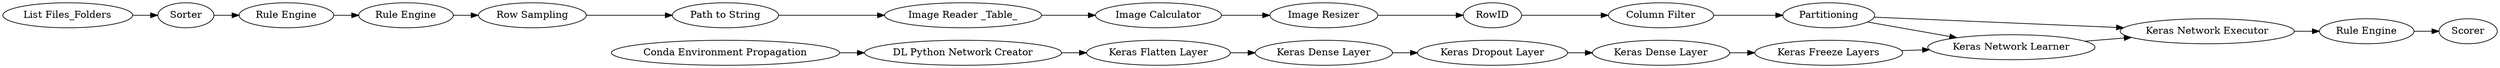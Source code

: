 digraph {
	"2611595939662785526_295" [label="Keras Network Learner"]
	"2611595939662785526_292" [label="Keras Dropout Layer"]
	"2611595939662785526_324" [label="Column Filter"]
	"-549496732106898405_285" [label="List Files_Folders"]
	"-549496732106898405_287" [label="Rule Engine"]
	"2611595939662785526_298" [label=Scorer]
	"2611595939662785526_291" [label="Keras Dense Layer"]
	"2611595939662785526_325" [label=Partitioning]
	"2611595939662785526_320" [label="Image Resizer"]
	"2611595939662785526_290" [label="Keras Freeze Layers"]
	"2611595939662785526_296" [label="Keras Network Executor"]
	"2611595939662785526_319" [label=RowID]
	"-549496732106898405_286" [label="Path to String"]
	"2611595939662785526_297" [label="Rule Engine"]
	"2611595939662785526_294" [label="Keras Flatten Layer"]
	"2611595939662785526_326" [label="Conda Environment Propagation"]
	"2611595939662785526_222" [label="DL Python Network Creator"]
	"-549496732106898405_252" [label=Sorter]
	"2611595939662785526_322" [label="Image Calculator"]
	"-549496732106898405_246" [label="Rule Engine"]
	"2611595939662785526_293" [label="Keras Dense Layer"]
	"2611595939662785526_323" [label="Image Reader _Table_"]
	"-549496732106898405_247" [label="Row Sampling"]
	"2611595939662785526_294" -> "2611595939662785526_293"
	"-549496732106898405_252" -> "-549496732106898405_246"
	"2611595939662785526_325" -> "2611595939662785526_295"
	"2611595939662785526_320" -> "2611595939662785526_319"
	"2611595939662785526_291" -> "2611595939662785526_290"
	"2611595939662785526_292" -> "2611595939662785526_291"
	"-549496732106898405_285" -> "-549496732106898405_252"
	"2611595939662785526_222" -> "2611595939662785526_294"
	"2611595939662785526_297" -> "2611595939662785526_298"
	"2611595939662785526_324" -> "2611595939662785526_325"
	"2611595939662785526_322" -> "2611595939662785526_320"
	"2611595939662785526_290" -> "2611595939662785526_295"
	"2611595939662785526_325" -> "2611595939662785526_296"
	"2611595939662785526_319" -> "2611595939662785526_324"
	"-549496732106898405_247" -> "-549496732106898405_286"
	"-549496732106898405_286" -> "2611595939662785526_323"
	"2611595939662785526_293" -> "2611595939662785526_292"
	"-549496732106898405_287" -> "-549496732106898405_247"
	"2611595939662785526_323" -> "2611595939662785526_322"
	"2611595939662785526_326" -> "2611595939662785526_222"
	"2611595939662785526_296" -> "2611595939662785526_297"
	"2611595939662785526_295" -> "2611595939662785526_296"
	"-549496732106898405_246" -> "-549496732106898405_287"
	rankdir=LR
}
